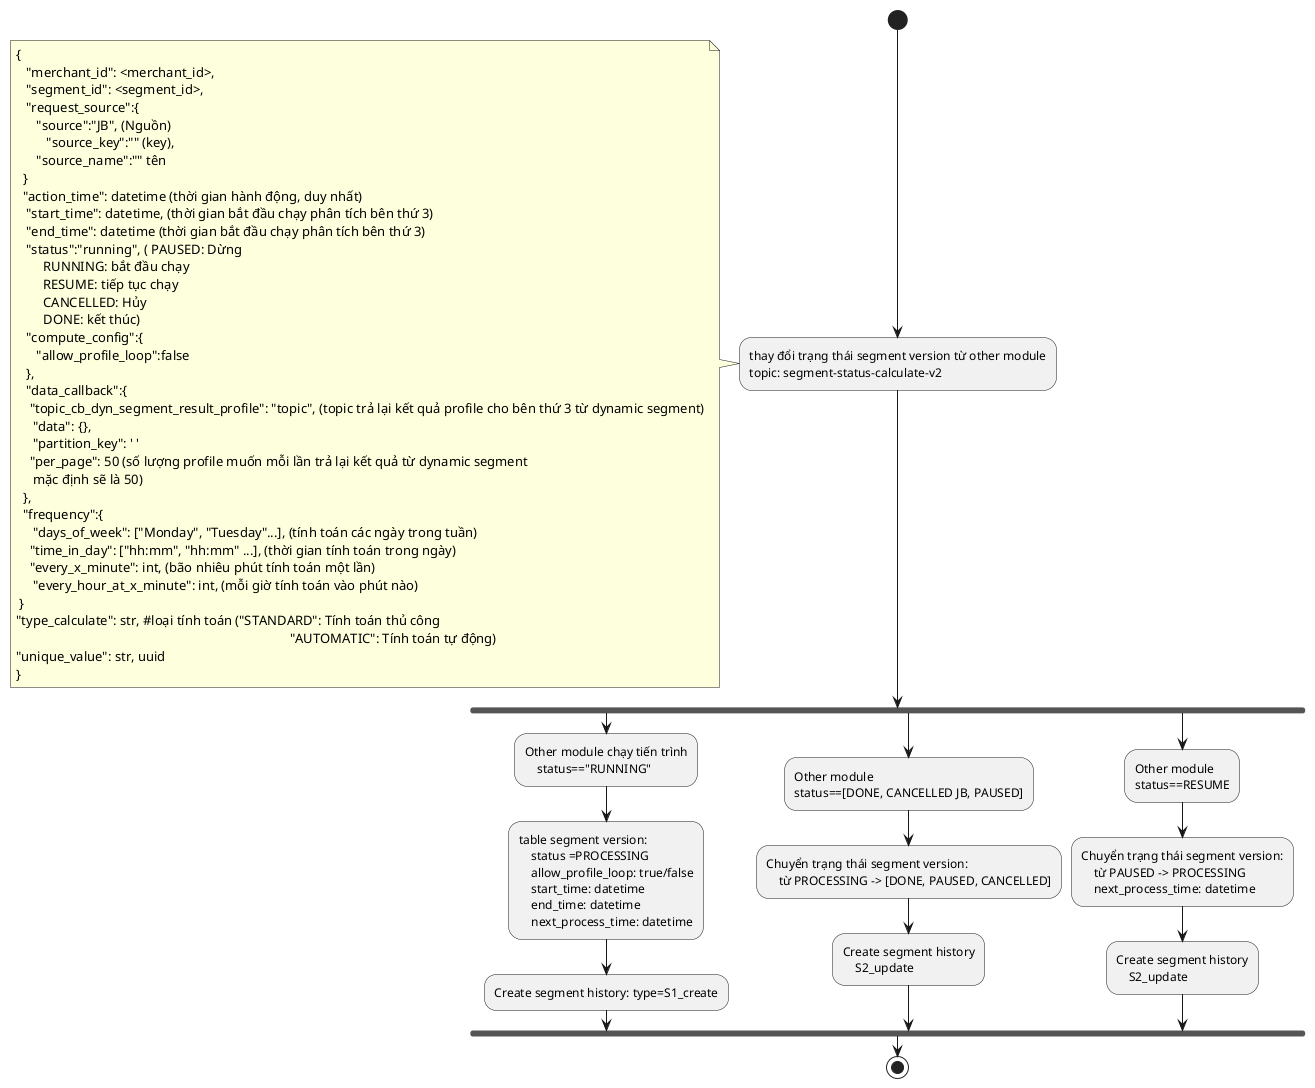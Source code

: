 @startuml
start
:thay đổi trạng thái segment version từ other module
topic: segment-status-calculate-v2;
note left
{
   "merchant_id": <merchant_id>,
   "segment_id": <segment_id>,
   "request_source":{
      "source":"JB", (Nguồn)
         "source_key":"" (key),
      "source_name":"" tên 
  }
  "action_time": datetime (thời gian hành động, duy nhất)
   "start_time": datetime, (thời gian bắt đầu chạy phân tích bên thứ 3)
   "end_time": datetime (thời gian bắt đầu chạy phân tích bên thứ 3)
   "status":"running", ( PAUSED: Dừng
        RUNNING: bắt đầu chạy 
        RESUME: tiếp tục chạy 
        CANCELLED: Hủy
        DONE: kết thúc)
   "compute_config":{
      "allow_profile_loop":false
   },
   "data_callback":{
    "topic_cb_dyn_segment_result_profile": "topic", (topic trả lại kết quả profile cho bên thứ 3 từ dynamic segment)
     "data": {},
     "partition_key": ' '
    "per_page": 50 (số lượng profile muốn mỗi lần trả lại kết quả từ dynamic segment
     mặc định sẽ là 50)
  },
  "frequency":{
     "days_of_week": ["Monday", "Tuesday"...], (tính toán các ngày trong tuần)
    "time_in_day": ["hh:mm", "hh:mm" ...], (thời gian tính toán trong ngày)
    "every_x_minute": int, (bão nhiêu phút tính toán một lần)
     "every_hour_at_x_minute": int, (mỗi giờ tính toán vào phút nào)
 }
"type_calculate": str, #loại tính toán ("STANDARD": Tính toán thủ công
                                                                                 "AUTOMATIC": Tính toán tự động) 
"unique_value": str, uuid
 'processing_time': <datetime> (thời gian bắt đầu xử lý)
}
end note
fork
    :Other module chạy tiến trình
        status=="RUNNING";
    :table segment version:
        status =PROCESSING
        allow_profile_loop: true/false
        start_time: datetime
        end_time: datetime
        next_process_time: datetime;
    :Create segment history: type=S1_create;
fork again
    :Other module 
    status==[DONE, CANCELLED JB, PAUSED];
    :Chuyển trạng thái segment version:
        từ PROCESSING -> [DONE, PAUSED, CANCELLED];
    :Create segment history
        S2_update;
fork again
    :Other module 
    status==RESUME;
    :Chuyển trạng thái segment version:
        từ PAUSED -> PROCESSING
        next_process_time: datetime;
    :Create segment history
        S2_update;
end fork
stop
@enduml
